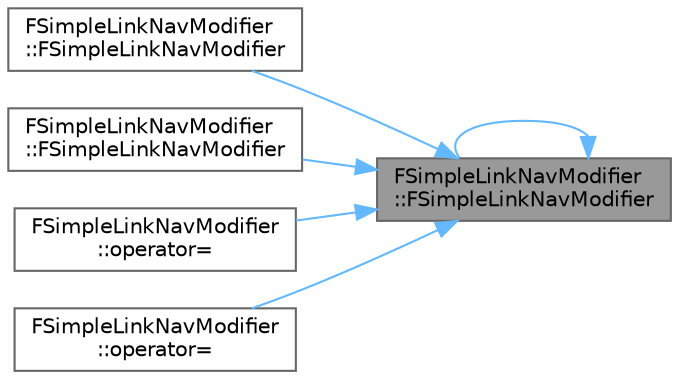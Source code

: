 digraph "FSimpleLinkNavModifier::FSimpleLinkNavModifier"
{
 // INTERACTIVE_SVG=YES
 // LATEX_PDF_SIZE
  bgcolor="transparent";
  edge [fontname=Helvetica,fontsize=10,labelfontname=Helvetica,labelfontsize=10];
  node [fontname=Helvetica,fontsize=10,shape=box,height=0.2,width=0.4];
  rankdir="RL";
  Node1 [id="Node000001",label="FSimpleLinkNavModifier\l::FSimpleLinkNavModifier",height=0.2,width=0.4,color="gray40", fillcolor="grey60", style="filled", fontcolor="black",tooltip=" "];
  Node1 -> Node1 [id="edge1_Node000001_Node000001",dir="back",color="steelblue1",style="solid",tooltip=" "];
  Node1 -> Node2 [id="edge2_Node000001_Node000002",dir="back",color="steelblue1",style="solid",tooltip=" "];
  Node2 [id="Node000002",label="FSimpleLinkNavModifier\l::FSimpleLinkNavModifier",height=0.2,width=0.4,color="grey40", fillcolor="white", style="filled",URL="$db/d28/structFSimpleLinkNavModifier.html#ad4a6beb8680e10ffba13ee94e4fe60eb",tooltip=" "];
  Node1 -> Node3 [id="edge3_Node000001_Node000003",dir="back",color="steelblue1",style="solid",tooltip=" "];
  Node3 [id="Node000003",label="FSimpleLinkNavModifier\l::FSimpleLinkNavModifier",height=0.2,width=0.4,color="grey40", fillcolor="white", style="filled",URL="$db/d28/structFSimpleLinkNavModifier.html#a4b65980a99e7f828c76fa67b7f729c04",tooltip=" "];
  Node1 -> Node4 [id="edge4_Node000001_Node000004",dir="back",color="steelblue1",style="solid",tooltip=" "];
  Node4 [id="Node000004",label="FSimpleLinkNavModifier\l::operator=",height=0.2,width=0.4,color="grey40", fillcolor="white", style="filled",URL="$db/d28/structFSimpleLinkNavModifier.html#ae1b2f3c64ee9f4d243dd372a528dbfc3",tooltip=" "];
  Node1 -> Node5 [id="edge5_Node000001_Node000005",dir="back",color="steelblue1",style="solid",tooltip=" "];
  Node5 [id="Node000005",label="FSimpleLinkNavModifier\l::operator=",height=0.2,width=0.4,color="grey40", fillcolor="white", style="filled",URL="$db/d28/structFSimpleLinkNavModifier.html#a8b2bb8a645dcab0cf8eaea2c4a2b4d00",tooltip=" "];
}
